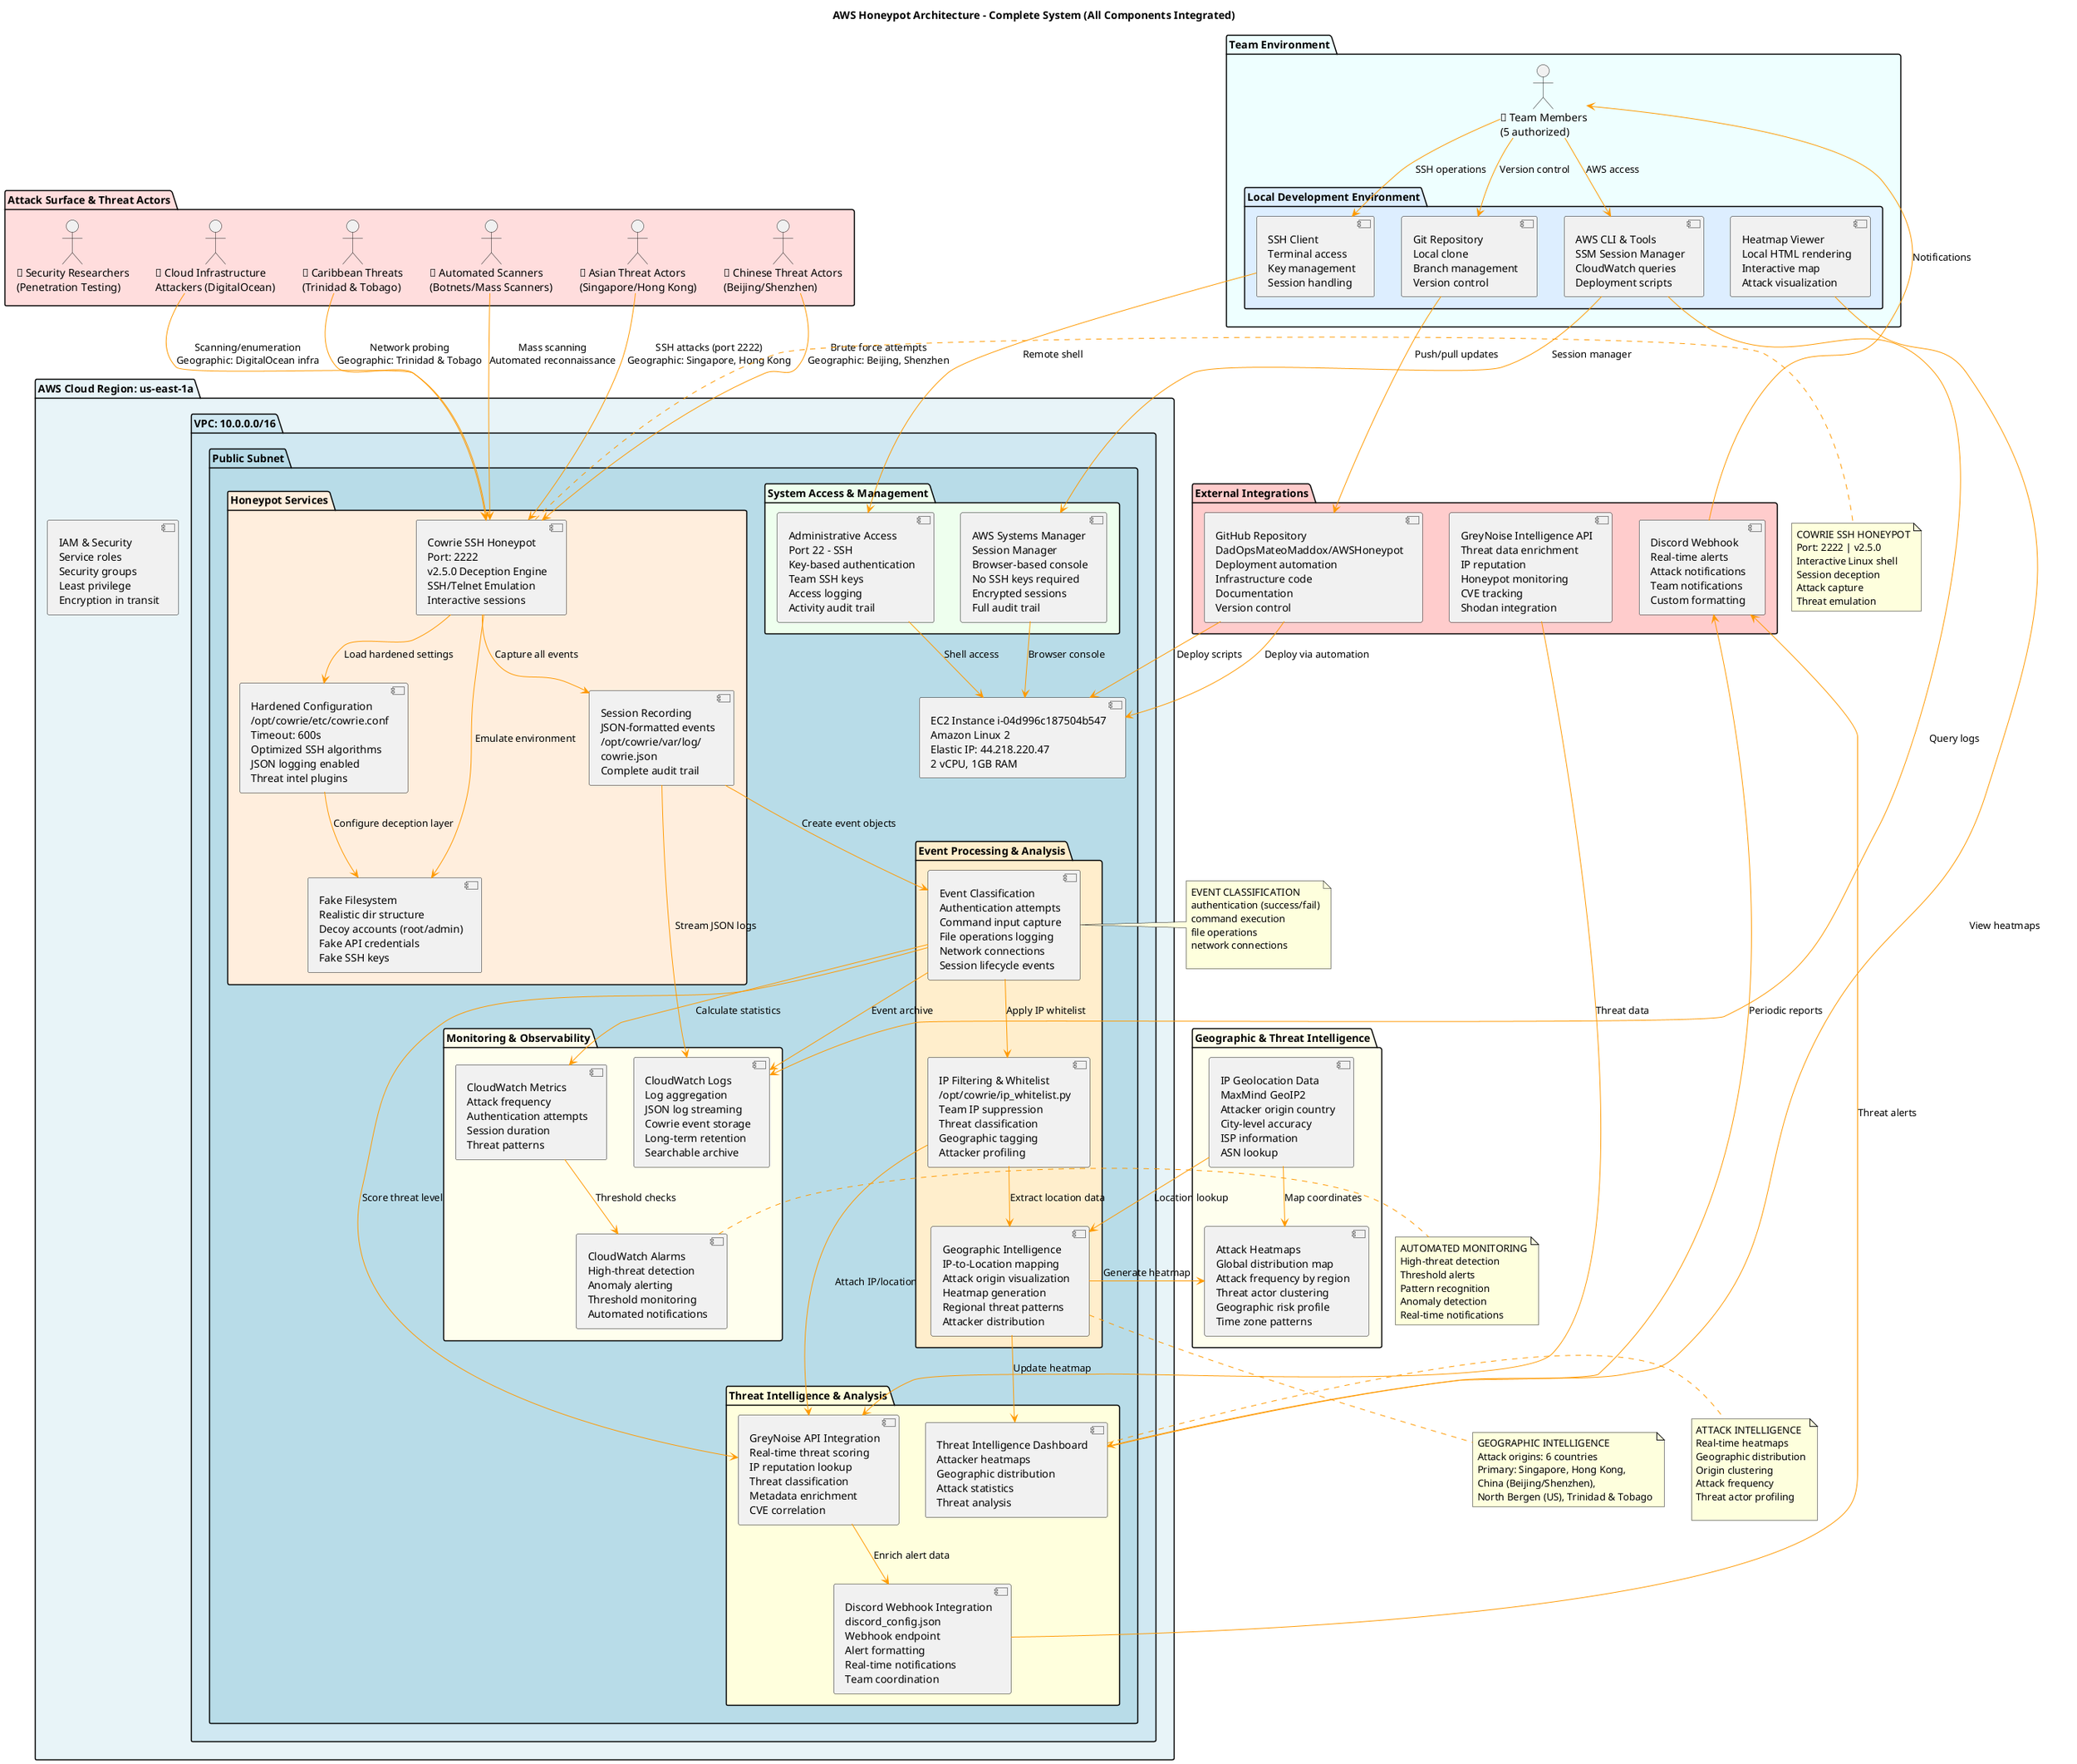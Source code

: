 @startuml honeypot-complete-architecture
title AWS Honeypot Architecture - Complete System (All Components Integrated)

skinparam BackgroundColor #ffffff
skinparam ComponentStyle uml2
skinparam ArrowColor #FF9900
skinparam BorderColor #232F3E
skinparam FontColor #232F3E

package "AWS Cloud Region: us-east-1a" #e8f4f8 {
    package "VPC: 10.0.0.0/16" #d0e8f2 {
        package "Public Subnet" #b8dce8 {

            component "EC2 Instance i-04d996c187504b547\nAmazon Linux 2\nElastic IP: 44.218.220.47\n2 vCPU, 1GB RAM" as EC2

            package "Honeypot Services" #ffeedd {
                component "Cowrie SSH Honeypot\nPort: 2222\nv2.5.0 Deception Engine\nSSH/Telnet Emulation\nInteractive sessions" as Honeypot
                
                component "Hardened Configuration\n/opt/cowrie/etc/cowrie.conf\nTimeout: 600s\nOptimized SSH algorithms\nJSON logging enabled\nThreat intel plugins" as Config
                
                component "Fake Filesystem\nRealistic dir structure\nDecoy accounts (root/admin)\nFake API credentials\nFake SSH keys" as FakeFS
                
                component "Session Recording\nJSON-formatted events\n/opt/cowrie/var/log/\ncowrie.json\nComplete audit trail" as Recording
                

            }



            package "Event Processing & Analysis" #ffeecc {
                component "Event Classification\nAuthentication attempts\nCommand input capture\nFile operations logging\nNetwork connections\nSession lifecycle events" as Events
                
                component "IP Filtering & Whitelist\n/opt/cowrie/ip_whitelist.py\nTeam IP suppression\nThreat classification\nGeographic tagging\nAttacker profiling" as Filtering
                
                component "Geographic Intelligence\nIP-to-Location mapping\nAttack origin visualization\nHeatmap generation\nRegional threat patterns\nAttacker distribution" as GeoIntel
            }

            package "Threat Intelligence & Analysis" #ffffdd {
                component "GreyNoise API Integration\nReal-time threat scoring\nIP reputation lookup\nThreat classification\nMetadata enrichment\nCVE correlation" as GreyNoise
                
                component "Discord Webhook Integration\ndiscord_config.json\nWebhook endpoint\nAlert formatting\nReal-time notifications\nTeam coordination" as Discord
                
                component "Threat Intelligence Dashboard\nAttacker heatmaps\nGeographic distribution\nAttack statistics\nThreat analysis" as Dashboard
            }

            package "System Access & Management" #eeffee {
                component "Administrative Access\nPort 22 - SSH\nKey-based authentication\nTeam SSH keys\nAccess logging\nActivity audit trail" as AdminSSH
                
                component "AWS Systems Manager\nSession Manager\nBrowser-based console\nNo SSH keys required\nEncrypted sessions\nFull audit trail" as SSM
            }

            package "Monitoring & Observability" #ffffee {
                component "CloudWatch Logs\nLog aggregation\nJSON log streaming\nCowrie event storage\nLong-term retention\nSearchable archive" as CloudWatch
                
                component "CloudWatch Metrics\nAttack frequency\nAuthentication attempts\nSession duration\nThreat patterns" as Metrics
                
                component "CloudWatch Alarms\nHigh-threat detection\nAnomaly alerting\nThreshold monitoring\nAutomated notifications" as Alarms
            }
        }
    }

    component "IAM & Security\nService roles\nSecurity groups\nLeast privilege\nEncryption in transit" as IAM
}

package "Geographic & Threat Intelligence" #ffffee {
    component "IP Geolocation Data\nMaxMind GeoIP2\nAttacker origin country\nCity-level accuracy\nISP information\nASN lookup" as GeoData
    
    component "Attack Heatmaps\nGlobal distribution map\nAttack frequency by region\nThreat actor clustering\nGeographic risk profile\nTime zone patterns" as Heatmap
}

package "External Integrations" #ffcccc {
    component "Discord Webhook\nReal-time alerts\nAttack notifications\nTeam notifications\nCustom formatting" as DiscordWebhook
    
    component "GitHub Repository\nDadOpsMateoMaddox/AWSHoneypot\nDeployment automation\nInfrastructure code\nDocumentation\nVersion control" as GitHub
    
    component "GreyNoise Intelligence API\nThreat data enrichment\nIP reputation\nHoneypot monitoring\nCVE tracking\nShodan integration" as GreyNoiseAPI
}

package "Attack Surface & Threat Actors" #ffdddd {
    actor AttackersSG as "🎯 Asian Threat Actors\n(Singapore/Hong Kong)"
    actor AttackersChina as "🎯 Chinese Threat Actors\n(Beijing/Shenzhen)"
    actor AttackersDO as "🎯 Cloud Infrastructure\nAttackers (DigitalOcean)"
    actor AttackersTT as "🎯 Caribbean Threats\n(Trinidad & Tobago)"
    actor Bots as "🤖 Automated Scanners\n(Botnets/Mass Scanners)"
    actor Researchers as "🔬 Security Researchers\n(Penetration Testing)"
}

package "Team Environment" #eeffff {
    actor TeamMembers as "👥 Team Members\n(5 authorized)"

    package "Local Development Environment" #ddeeff {
        component "Git Repository\nLocal clone\nBranch management\nVersion control" as GitLocal
        
        component "SSH Client\nTerminal access\nKey management\nSession handling" as SSHClient
        
        component "AWS CLI & Tools\nSSM Session Manager\nCloudWatch queries\nDeployment scripts" as AWSTools
        
        component "Heatmap Viewer\nLocal HTML rendering\nInteractive map\nAttack visualization" as HeatmapViewer
    }
}

' === Attack Flows ===
AttackersSG --> Honeypot : SSH attacks (port 2222)\nGeographic: Singapore, Hong Kong
AttackersChina --> Honeypot : Brute force attempts\nGeographic: Beijing, Shenzhen
AttackersDO --> Honeypot : Scanning/enumeration\nGeographic: DigitalOcean infra
AttackersTT --> Honeypot : Network probing\nGeographic: Trinidad & Tobago
Bots --> Honeypot : Mass scanning\nAutomated reconnaissance

' === Honeypot Internal Processing ===
Honeypot --> Config : Load hardened settings
Config --> FakeFS : Configure deception layer
Honeypot --> FakeFS : Emulate environment
Honeypot --> Recording : Capture all events
Recording --> Events : Create event objects

' === Event Processing ===
Events --> Filtering : Apply IP whitelist
Filtering --> GeoIntel : Extract location data
GeoIntel --> Heatmap : Generate heatmap



' === Threat Intelligence Pipeline ===
Events --> GreyNoise : Score threat level
Filtering --> GreyNoise : Attach IP/location
GreyNoise --> Discord : Enrich alert data
GeoIntel --> Dashboard : Update heatmap


' === Discord Notifications ===
Discord --> DiscordWebhook : Threat alerts

Dashboard --> DiscordWebhook : Periodic reports

' === Monitoring & Logging ===
Recording --> CloudWatch : Stream JSON logs
Events --> CloudWatch : Event archive
Events --> Metrics : Calculate statistics
Metrics --> Alarms : Threshold checks

' === Team Access & Management ===
TeamMembers --> SSHClient : SSH operations
TeamMembers --> AWSTools : AWS access
SSHClient --> AdminSSH : Remote shell
AWSTools --> SSM : Session manager
AdminSSH --> EC2 : Shell access
SSM --> EC2 : Browser console
AWSTools --> CloudWatch : Query logs
HeatmapViewer --> Dashboard : View heatmaps

' === Geographic Intelligence ===
GeoData --> GeoIntel : Location lookup
GeoData --> Heatmap : Map coordinates

' === External Integrations ===
GitHub --> EC2 : Deploy scripts
GreyNoiseAPI --> GreyNoise : Threat data
DiscordWebhook --> TeamMembers : Notifications

' === Version Control & Deployment ===
TeamMembers --> GitLocal : Version control
GitLocal --> GitHub : Push/pull updates
GitHub --> EC2 : Deploy via automation

' === Notes ===
note right of Honeypot
COWRIE SSH HONEYPOT
Port: 2222 | v2.5.0
Interactive Linux shell
Session deception
Attack capture
Threat emulation
end note



note right of Events
EVENT CLASSIFICATION
authentication (success/fail)
command execution
file operations
network connections

end note

note right of Dashboard
ATTACK INTELLIGENCE
Real-time heatmaps
Geographic distribution
Origin clustering
Attack frequency
Threat actor profiling

end note

note bottom of GeoIntel
GEOGRAPHIC INTELLIGENCE
Attack origins: 6 countries
Primary: Singapore, Hong Kong,
China (Beijing/Shenzhen),
North Bergen (US), Trinidad & Tobago
end note

note right of Alarms
AUTOMATED MONITORING
High-threat detection
Threshold alerts
Pattern recognition
Anomaly detection
Real-time notifications
end note

@enduml
